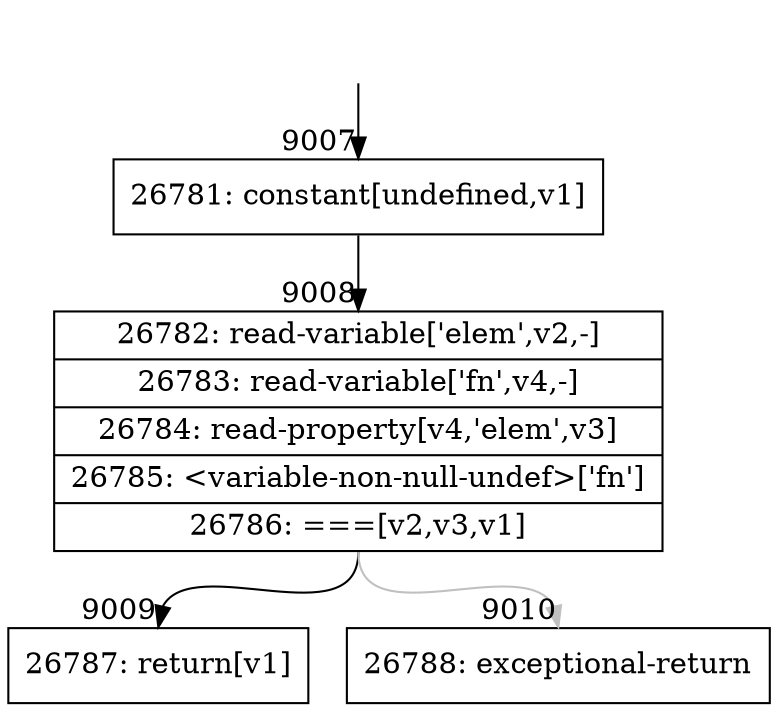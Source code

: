 digraph {
rankdir="TD"
BB_entry564[shape=none,label=""];
BB_entry564 -> BB9007 [tailport=s, headport=n, headlabel="    9007"]
BB9007 [shape=record label="{26781: constant[undefined,v1]}" ] 
BB9007 -> BB9008 [tailport=s, headport=n, headlabel="      9008"]
BB9008 [shape=record label="{26782: read-variable['elem',v2,-]|26783: read-variable['fn',v4,-]|26784: read-property[v4,'elem',v3]|26785: \<variable-non-null-undef\>['fn']|26786: ===[v2,v3,v1]}" ] 
BB9008 -> BB9009 [tailport=s, headport=n, headlabel="      9009"]
BB9008 -> BB9010 [tailport=s, headport=n, color=gray, headlabel="      9010"]
BB9009 [shape=record label="{26787: return[v1]}" ] 
BB9010 [shape=record label="{26788: exceptional-return}" ] 
}
